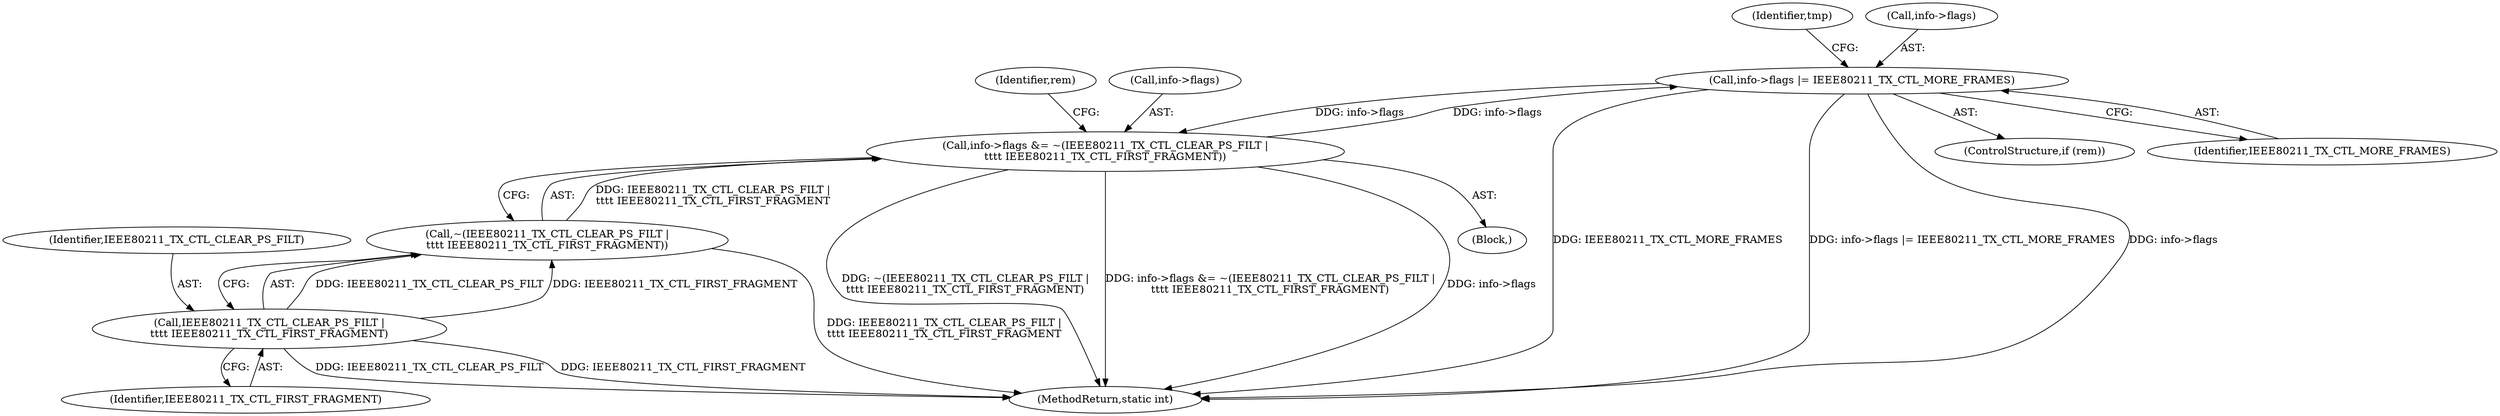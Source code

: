 digraph "0_linux_338f977f4eb441e69bb9a46eaa0ac715c931a67f@pointer" {
"1000231" [label="(Call,info->flags |= IEEE80211_TX_CTL_MORE_FRAMES)"];
"1000221" [label="(Call,info->flags &= ~(IEEE80211_TX_CTL_CLEAR_PS_FILT |\n\t\t\t\t IEEE80211_TX_CTL_FIRST_FRAGMENT))"];
"1000231" [label="(Call,info->flags |= IEEE80211_TX_CTL_MORE_FRAMES)"];
"1000225" [label="(Call,~(IEEE80211_TX_CTL_CLEAR_PS_FILT |\n\t\t\t\t IEEE80211_TX_CTL_FIRST_FRAGMENT))"];
"1000226" [label="(Call,IEEE80211_TX_CTL_CLEAR_PS_FILT |\n\t\t\t\t IEEE80211_TX_CTL_FIRST_FRAGMENT)"];
"1000230" [label="(Identifier,rem)"];
"1000222" [label="(Call,info->flags)"];
"1000237" [label="(Identifier,tmp)"];
"1000283" [label="(MethodReturn,static int)"];
"1000229" [label="(ControlStructure,if (rem))"];
"1000225" [label="(Call,~(IEEE80211_TX_CTL_CLEAR_PS_FILT |\n\t\t\t\t IEEE80211_TX_CTL_FIRST_FRAGMENT))"];
"1000226" [label="(Call,IEEE80211_TX_CTL_CLEAR_PS_FILT |\n\t\t\t\t IEEE80211_TX_CTL_FIRST_FRAGMENT)"];
"1000152" [label="(Block,)"];
"1000231" [label="(Call,info->flags |= IEEE80211_TX_CTL_MORE_FRAMES)"];
"1000221" [label="(Call,info->flags &= ~(IEEE80211_TX_CTL_CLEAR_PS_FILT |\n\t\t\t\t IEEE80211_TX_CTL_FIRST_FRAGMENT))"];
"1000235" [label="(Identifier,IEEE80211_TX_CTL_MORE_FRAMES)"];
"1000228" [label="(Identifier,IEEE80211_TX_CTL_FIRST_FRAGMENT)"];
"1000232" [label="(Call,info->flags)"];
"1000227" [label="(Identifier,IEEE80211_TX_CTL_CLEAR_PS_FILT)"];
"1000231" -> "1000229"  [label="AST: "];
"1000231" -> "1000235"  [label="CFG: "];
"1000232" -> "1000231"  [label="AST: "];
"1000235" -> "1000231"  [label="AST: "];
"1000237" -> "1000231"  [label="CFG: "];
"1000231" -> "1000283"  [label="DDG: IEEE80211_TX_CTL_MORE_FRAMES"];
"1000231" -> "1000283"  [label="DDG: info->flags |= IEEE80211_TX_CTL_MORE_FRAMES"];
"1000231" -> "1000283"  [label="DDG: info->flags"];
"1000231" -> "1000221"  [label="DDG: info->flags"];
"1000221" -> "1000231"  [label="DDG: info->flags"];
"1000221" -> "1000152"  [label="AST: "];
"1000221" -> "1000225"  [label="CFG: "];
"1000222" -> "1000221"  [label="AST: "];
"1000225" -> "1000221"  [label="AST: "];
"1000230" -> "1000221"  [label="CFG: "];
"1000221" -> "1000283"  [label="DDG: ~(IEEE80211_TX_CTL_CLEAR_PS_FILT |\n\t\t\t\t IEEE80211_TX_CTL_FIRST_FRAGMENT)"];
"1000221" -> "1000283"  [label="DDG: info->flags &= ~(IEEE80211_TX_CTL_CLEAR_PS_FILT |\n\t\t\t\t IEEE80211_TX_CTL_FIRST_FRAGMENT)"];
"1000221" -> "1000283"  [label="DDG: info->flags"];
"1000225" -> "1000221"  [label="DDG: IEEE80211_TX_CTL_CLEAR_PS_FILT |\n\t\t\t\t IEEE80211_TX_CTL_FIRST_FRAGMENT"];
"1000225" -> "1000226"  [label="CFG: "];
"1000226" -> "1000225"  [label="AST: "];
"1000225" -> "1000283"  [label="DDG: IEEE80211_TX_CTL_CLEAR_PS_FILT |\n\t\t\t\t IEEE80211_TX_CTL_FIRST_FRAGMENT"];
"1000226" -> "1000225"  [label="DDG: IEEE80211_TX_CTL_CLEAR_PS_FILT"];
"1000226" -> "1000225"  [label="DDG: IEEE80211_TX_CTL_FIRST_FRAGMENT"];
"1000226" -> "1000228"  [label="CFG: "];
"1000227" -> "1000226"  [label="AST: "];
"1000228" -> "1000226"  [label="AST: "];
"1000226" -> "1000283"  [label="DDG: IEEE80211_TX_CTL_CLEAR_PS_FILT"];
"1000226" -> "1000283"  [label="DDG: IEEE80211_TX_CTL_FIRST_FRAGMENT"];
}
